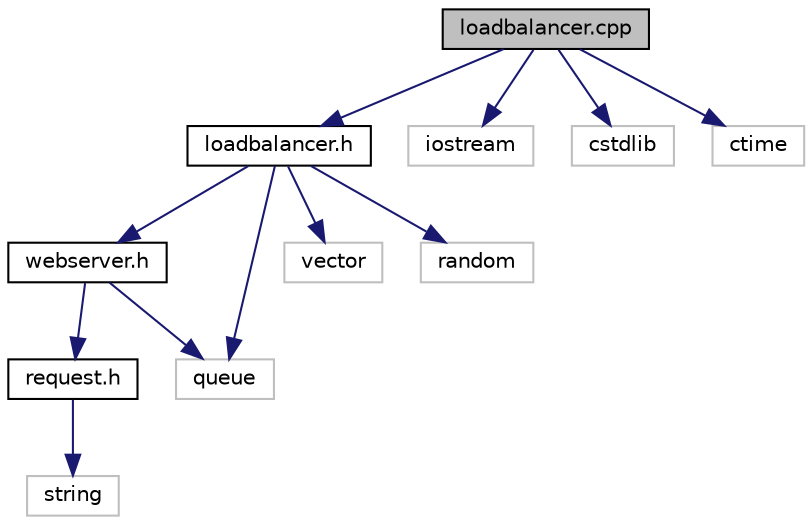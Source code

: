 digraph "loadbalancer.cpp"
{
 // LATEX_PDF_SIZE
  edge [fontname="Helvetica",fontsize="10",labelfontname="Helvetica",labelfontsize="10"];
  node [fontname="Helvetica",fontsize="10",shape=record];
  Node1 [label="loadbalancer.cpp",height=0.2,width=0.4,color="black", fillcolor="grey75", style="filled", fontcolor="black",tooltip="Implements the LoadBalancer class methods for simulating load balancing among web servers."];
  Node1 -> Node2 [color="midnightblue",fontsize="10",style="solid",fontname="Helvetica"];
  Node2 [label="loadbalancer.h",height=0.2,width=0.4,color="black", fillcolor="white", style="filled",URL="$loadbalancer_8h.html",tooltip="Defines the LoadBalancer class used to simulate load balancing among multiple web servers."];
  Node2 -> Node3 [color="midnightblue",fontsize="10",style="solid",fontname="Helvetica"];
  Node3 [label="webserver.h",height=0.2,width=0.4,color="black", fillcolor="white", style="filled",URL="$webserver_8h.html",tooltip="Defines the WebServer class used to process web requests in the load balancer simulation."];
  Node3 -> Node4 [color="midnightblue",fontsize="10",style="solid",fontname="Helvetica"];
  Node4 [label="request.h",height=0.2,width=0.4,color="black", fillcolor="white", style="filled",URL="$request_8h.html",tooltip="Defines the Request struct used to represent a web request in the load balancer simulation."];
  Node4 -> Node5 [color="midnightblue",fontsize="10",style="solid",fontname="Helvetica"];
  Node5 [label="string",height=0.2,width=0.4,color="grey75", fillcolor="white", style="filled",tooltip=" "];
  Node3 -> Node6 [color="midnightblue",fontsize="10",style="solid",fontname="Helvetica"];
  Node6 [label="queue",height=0.2,width=0.4,color="grey75", fillcolor="white", style="filled",tooltip=" "];
  Node2 -> Node6 [color="midnightblue",fontsize="10",style="solid",fontname="Helvetica"];
  Node2 -> Node7 [color="midnightblue",fontsize="10",style="solid",fontname="Helvetica"];
  Node7 [label="vector",height=0.2,width=0.4,color="grey75", fillcolor="white", style="filled",tooltip=" "];
  Node2 -> Node8 [color="midnightblue",fontsize="10",style="solid",fontname="Helvetica"];
  Node8 [label="random",height=0.2,width=0.4,color="grey75", fillcolor="white", style="filled",tooltip=" "];
  Node1 -> Node9 [color="midnightblue",fontsize="10",style="solid",fontname="Helvetica"];
  Node9 [label="iostream",height=0.2,width=0.4,color="grey75", fillcolor="white", style="filled",tooltip=" "];
  Node1 -> Node10 [color="midnightblue",fontsize="10",style="solid",fontname="Helvetica"];
  Node10 [label="cstdlib",height=0.2,width=0.4,color="grey75", fillcolor="white", style="filled",tooltip=" "];
  Node1 -> Node11 [color="midnightblue",fontsize="10",style="solid",fontname="Helvetica"];
  Node11 [label="ctime",height=0.2,width=0.4,color="grey75", fillcolor="white", style="filled",tooltip=" "];
}
